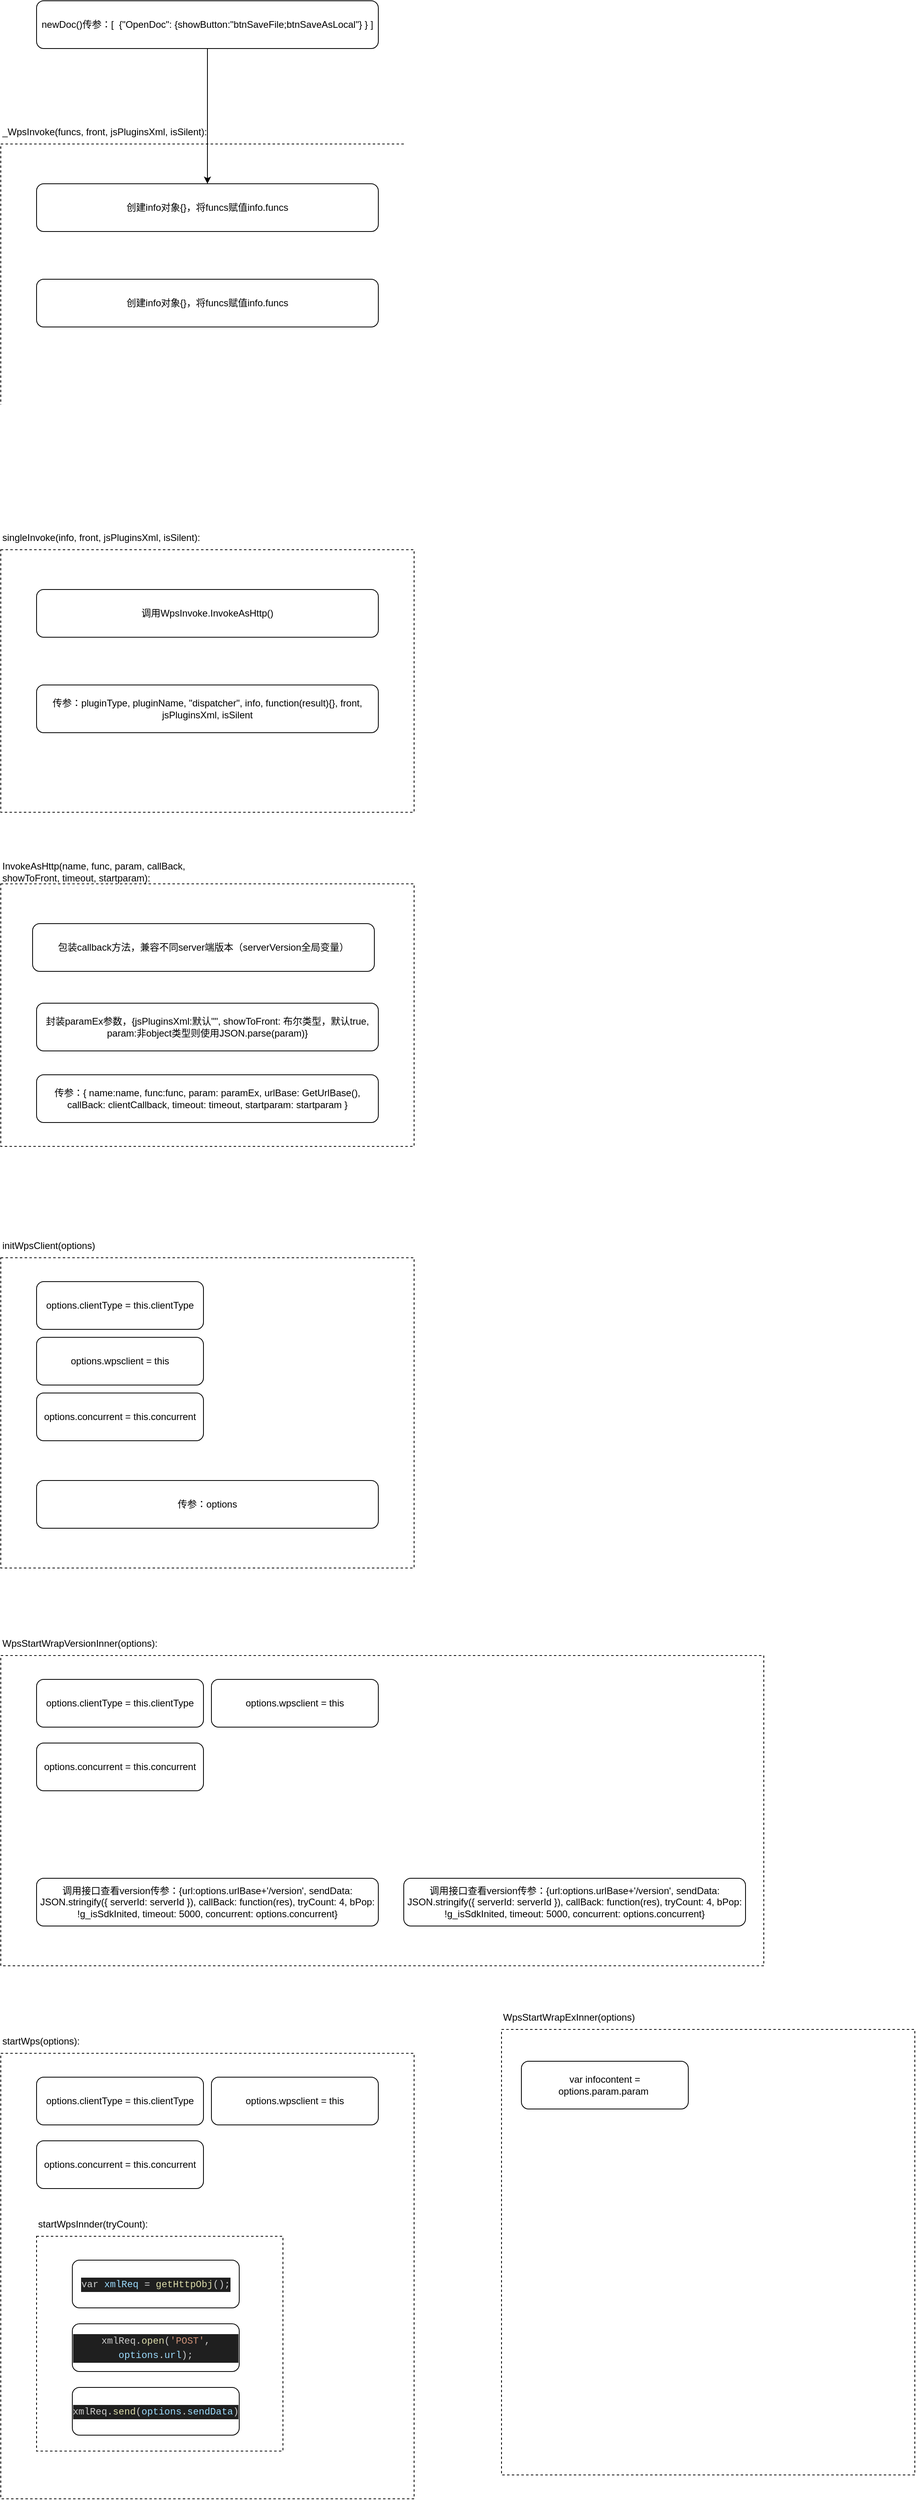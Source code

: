 <mxfile version="21.5.2" type="github">
  <diagram name="第 1 页" id="6N0dPDd7mWbPLZumkeK7">
    <mxGraphModel dx="2110" dy="826" grid="1" gridSize="10" guides="1" tooltips="1" connect="1" arrows="1" fold="1" page="1" pageScale="1" pageWidth="827" pageHeight="1169" math="0" shadow="0">
      <root>
        <mxCell id="0" />
        <mxCell id="1" parent="0" />
        <mxCell id="Ks9pQ6j11mJYRdy5cMJx-43" value="" style="rounded=0;whiteSpace=wrap;html=1;dashed=1;" vertex="1" parent="1">
          <mxGeometry x="320" y="2830" width="520" height="560" as="geometry" />
        </mxCell>
        <mxCell id="Ks9pQ6j11mJYRdy5cMJx-16" value="" style="group" vertex="1" connectable="0" parent="1">
          <mxGeometry x="320" y="910" width="520" height="360" as="geometry" />
        </mxCell>
        <mxCell id="Ks9pQ6j11mJYRdy5cMJx-12" value="" style="rounded=0;whiteSpace=wrap;html=1;dashed=1;" vertex="1" parent="Ks9pQ6j11mJYRdy5cMJx-16">
          <mxGeometry y="30" width="520" height="330" as="geometry" />
        </mxCell>
        <mxCell id="Ks9pQ6j11mJYRdy5cMJx-13" value="singleInvoke(info, front, jsPluginsXml, isSilent):" style="text;html=1;strokeColor=none;fillColor=none;align=left;verticalAlign=middle;whiteSpace=wrap;rounded=0;" vertex="1" parent="Ks9pQ6j11mJYRdy5cMJx-16">
          <mxGeometry width="400" height="30" as="geometry" />
        </mxCell>
        <mxCell id="Ks9pQ6j11mJYRdy5cMJx-7" value="" style="group" vertex="1" connectable="0" parent="1">
          <mxGeometry x="320" y="400" width="520" height="470" as="geometry" />
        </mxCell>
        <mxCell id="Ks9pQ6j11mJYRdy5cMJx-5" value="" style="rounded=0;whiteSpace=wrap;html=1;dashed=1;" vertex="1" parent="Ks9pQ6j11mJYRdy5cMJx-7">
          <mxGeometry y="30" width="520" height="440" as="geometry" />
        </mxCell>
        <mxCell id="Ks9pQ6j11mJYRdy5cMJx-6" value="_WpsInvoke(funcs, front, jsPluginsXml, isSilent):" style="text;html=1;strokeColor=none;fillColor=none;align=left;verticalAlign=middle;whiteSpace=wrap;rounded=0;" vertex="1" parent="Ks9pQ6j11mJYRdy5cMJx-7">
          <mxGeometry width="390" height="30" as="geometry" />
        </mxCell>
        <mxCell id="Ks9pQ6j11mJYRdy5cMJx-8" value="创建info对象{}，将funcs赋值info.funcs" style="rounded=1;whiteSpace=wrap;html=1;" vertex="1" parent="Ks9pQ6j11mJYRdy5cMJx-7">
          <mxGeometry x="45" y="80" width="430" height="60" as="geometry" />
        </mxCell>
        <mxCell id="Ks9pQ6j11mJYRdy5cMJx-9" value="创建info对象{}，将funcs赋值info.funcs" style="rounded=1;whiteSpace=wrap;html=1;" vertex="1" parent="Ks9pQ6j11mJYRdy5cMJx-7">
          <mxGeometry x="45" y="200" width="430" height="60" as="geometry" />
        </mxCell>
        <mxCell id="Ks9pQ6j11mJYRdy5cMJx-10" style="edgeStyle=orthogonalEdgeStyle;rounded=0;orthogonalLoop=1;jettySize=auto;html=1;" edge="1" parent="1" source="Ks9pQ6j11mJYRdy5cMJx-3" target="Ks9pQ6j11mJYRdy5cMJx-8">
          <mxGeometry relative="1" as="geometry" />
        </mxCell>
        <mxCell id="Ks9pQ6j11mJYRdy5cMJx-3" value="newDoc()传参：[&amp;nbsp; {&quot;OpenDoc&quot;: {showButton:&quot;btnSaveFile;btnSaveAsLocal&quot;} } ]" style="rounded=1;whiteSpace=wrap;html=1;" vertex="1" parent="1">
          <mxGeometry x="365" y="250" width="430" height="60" as="geometry" />
        </mxCell>
        <mxCell id="Ks9pQ6j11mJYRdy5cMJx-14" value="调用WpsInvoke.InvokeAsHttp()" style="rounded=1;whiteSpace=wrap;html=1;" vertex="1" parent="1">
          <mxGeometry x="365" y="990" width="430" height="60" as="geometry" />
        </mxCell>
        <mxCell id="Ks9pQ6j11mJYRdy5cMJx-15" value="传参：pluginType, pluginName, &quot;dispatcher&quot;, info, function(result){}, front, jsPluginsXml, isSilent" style="rounded=1;whiteSpace=wrap;html=1;" vertex="1" parent="1">
          <mxGeometry x="365" y="1110" width="430" height="60" as="geometry" />
        </mxCell>
        <mxCell id="Ks9pQ6j11mJYRdy5cMJx-17" value="" style="group" vertex="1" connectable="0" parent="1">
          <mxGeometry x="320" y="1330" width="520" height="360" as="geometry" />
        </mxCell>
        <mxCell id="Ks9pQ6j11mJYRdy5cMJx-18" value="" style="rounded=0;whiteSpace=wrap;html=1;dashed=1;" vertex="1" parent="Ks9pQ6j11mJYRdy5cMJx-17">
          <mxGeometry y="30" width="520" height="330" as="geometry" />
        </mxCell>
        <mxCell id="Ks9pQ6j11mJYRdy5cMJx-19" value="InvokeAsHttp(name, func, param, callBack, showToFront, timeout, startparam):" style="text;html=1;strokeColor=none;fillColor=none;align=left;verticalAlign=middle;whiteSpace=wrap;rounded=0;" vertex="1" parent="Ks9pQ6j11mJYRdy5cMJx-17">
          <mxGeometry width="260" height="30" as="geometry" />
        </mxCell>
        <mxCell id="Ks9pQ6j11mJYRdy5cMJx-20" value="包装callback方法，兼容不同server端版本（serverVersion全局变量）" style="rounded=1;whiteSpace=wrap;html=1;" vertex="1" parent="Ks9pQ6j11mJYRdy5cMJx-17">
          <mxGeometry x="40" y="80" width="430" height="60" as="geometry" />
        </mxCell>
        <mxCell id="Ks9pQ6j11mJYRdy5cMJx-25" value="封装paramEx参数，{jsPluginsXml:默认&quot;&quot;, showToFront: 布尔类型，默认true, param:非object类型则使用JSON.parse(param)}" style="rounded=1;whiteSpace=wrap;html=1;" vertex="1" parent="Ks9pQ6j11mJYRdy5cMJx-17">
          <mxGeometry x="45" y="180" width="430" height="60" as="geometry" />
        </mxCell>
        <mxCell id="Ks9pQ6j11mJYRdy5cMJx-26" value="传参：{ name:name, func:func, param: paramEx, urlBase: GetUrlBase(), callBack: clientCallback, timeout: timeout, startparam: startparam }" style="rounded=1;whiteSpace=wrap;html=1;" vertex="1" parent="Ks9pQ6j11mJYRdy5cMJx-17">
          <mxGeometry x="45" y="270" width="430" height="60" as="geometry" />
        </mxCell>
        <mxCell id="Ks9pQ6j11mJYRdy5cMJx-27" value="" style="group" vertex="1" connectable="0" parent="1">
          <mxGeometry x="320" y="1800" width="520" height="460" as="geometry" />
        </mxCell>
        <mxCell id="Ks9pQ6j11mJYRdy5cMJx-28" value="" style="rounded=0;whiteSpace=wrap;html=1;dashed=1;" vertex="1" parent="Ks9pQ6j11mJYRdy5cMJx-27">
          <mxGeometry y="30" width="520" height="390" as="geometry" />
        </mxCell>
        <mxCell id="Ks9pQ6j11mJYRdy5cMJx-29" value="initWpsClient(options)" style="text;html=1;strokeColor=none;fillColor=none;align=left;verticalAlign=middle;whiteSpace=wrap;rounded=0;" vertex="1" parent="Ks9pQ6j11mJYRdy5cMJx-27">
          <mxGeometry width="260" height="30" as="geometry" />
        </mxCell>
        <mxCell id="Ks9pQ6j11mJYRdy5cMJx-30" value="options.clientType = this.clientType" style="rounded=1;whiteSpace=wrap;html=1;" vertex="1" parent="Ks9pQ6j11mJYRdy5cMJx-27">
          <mxGeometry x="45" y="60" width="210" height="60" as="geometry" />
        </mxCell>
        <mxCell id="Ks9pQ6j11mJYRdy5cMJx-32" value="传参：options" style="rounded=1;whiteSpace=wrap;html=1;" vertex="1" parent="Ks9pQ6j11mJYRdy5cMJx-27">
          <mxGeometry x="45" y="310" width="430" height="60" as="geometry" />
        </mxCell>
        <mxCell id="Ks9pQ6j11mJYRdy5cMJx-33" value="options.wpsclient = this" style="rounded=1;whiteSpace=wrap;html=1;" vertex="1" parent="Ks9pQ6j11mJYRdy5cMJx-27">
          <mxGeometry x="45" y="130" width="210" height="60" as="geometry" />
        </mxCell>
        <mxCell id="Ks9pQ6j11mJYRdy5cMJx-34" value="options.concurrent = this.concurrent" style="rounded=1;whiteSpace=wrap;html=1;" vertex="1" parent="Ks9pQ6j11mJYRdy5cMJx-27">
          <mxGeometry x="45" y="200" width="210" height="60" as="geometry" />
        </mxCell>
        <mxCell id="Ks9pQ6j11mJYRdy5cMJx-56" value="" style="group" vertex="1" connectable="0" parent="1">
          <mxGeometry x="365" y="3030" width="310" height="300" as="geometry" />
        </mxCell>
        <mxCell id="Ks9pQ6j11mJYRdy5cMJx-50" value="" style="rounded=0;whiteSpace=wrap;html=1;dashed=1;" vertex="1" parent="Ks9pQ6j11mJYRdy5cMJx-56">
          <mxGeometry y="30" width="310" height="270" as="geometry" />
        </mxCell>
        <mxCell id="Ks9pQ6j11mJYRdy5cMJx-51" value="startWpsInnder(tryCount):" style="text;html=1;strokeColor=none;fillColor=none;align=left;verticalAlign=middle;whiteSpace=wrap;rounded=0;" vertex="1" parent="Ks9pQ6j11mJYRdy5cMJx-56">
          <mxGeometry width="260" height="30" as="geometry" />
        </mxCell>
        <mxCell id="Ks9pQ6j11mJYRdy5cMJx-52" value="&lt;div style=&quot;color: rgb(204, 204, 204); background-color: rgb(31, 31, 31); font-family: Menlo, Monaco, &amp;quot;Courier New&amp;quot;, monospace; line-height: 18px;&quot;&gt;var &lt;span style=&quot;color: #9cdcfe;&quot;&gt;xmlReq&lt;/span&gt; &lt;span style=&quot;color: #d4d4d4;&quot;&gt;=&lt;/span&gt; &lt;span style=&quot;color: #dcdcaa;&quot;&gt;getHttpObj&lt;/span&gt;();&lt;/div&gt;" style="rounded=1;whiteSpace=wrap;html=1;" vertex="1" parent="Ks9pQ6j11mJYRdy5cMJx-56">
          <mxGeometry x="45" y="60" width="210" height="60" as="geometry" />
        </mxCell>
        <mxCell id="Ks9pQ6j11mJYRdy5cMJx-54" value="&lt;div style=&quot;color: rgb(204, 204, 204); background-color: rgb(31, 31, 31); font-family: Menlo, Monaco, &amp;quot;Courier New&amp;quot;, monospace; line-height: 18px;&quot;&gt;xmlReq.&lt;span style=&quot;color: #dcdcaa;&quot;&gt;send&lt;/span&gt;(&lt;span style=&quot;color: #9cdcfe;&quot;&gt;options&lt;/span&gt;.&lt;span style=&quot;color: #9cdcfe;&quot;&gt;sendData&lt;/span&gt;)&lt;/div&gt;" style="rounded=1;whiteSpace=wrap;html=1;" vertex="1" parent="Ks9pQ6j11mJYRdy5cMJx-56">
          <mxGeometry x="45" y="220" width="210" height="60" as="geometry" />
        </mxCell>
        <mxCell id="Ks9pQ6j11mJYRdy5cMJx-55" value="&lt;div style=&quot;color: rgb(204, 204, 204); background-color: rgb(31, 31, 31); font-family: Menlo, Monaco, &amp;quot;Courier New&amp;quot;, monospace; line-height: 18px;&quot;&gt;xmlReq.&lt;span style=&quot;color: #dcdcaa;&quot;&gt;open&lt;/span&gt;(&lt;span style=&quot;color: #ce9178;&quot;&gt;&#39;POST&#39;&lt;/span&gt;, &lt;span style=&quot;color: #9cdcfe;&quot;&gt;options&lt;/span&gt;.&lt;span style=&quot;color: #9cdcfe;&quot;&gt;url&lt;/span&gt;);&lt;/div&gt;" style="rounded=1;whiteSpace=wrap;html=1;" vertex="1" parent="Ks9pQ6j11mJYRdy5cMJx-56">
          <mxGeometry x="45" y="140" width="210" height="60" as="geometry" />
        </mxCell>
        <mxCell id="Ks9pQ6j11mJYRdy5cMJx-44" value="startWps(options):" style="text;html=1;strokeColor=none;fillColor=none;align=left;verticalAlign=middle;whiteSpace=wrap;rounded=0;" vertex="1" parent="1">
          <mxGeometry x="320" y="2800" width="260" height="30" as="geometry" />
        </mxCell>
        <mxCell id="Ks9pQ6j11mJYRdy5cMJx-45" value="options.clientType = this.clientType" style="rounded=1;whiteSpace=wrap;html=1;" vertex="1" parent="1">
          <mxGeometry x="365" y="2860" width="210" height="60" as="geometry" />
        </mxCell>
        <mxCell id="Ks9pQ6j11mJYRdy5cMJx-47" value="options.wpsclient = this" style="rounded=1;whiteSpace=wrap;html=1;" vertex="1" parent="1">
          <mxGeometry x="585" y="2860" width="210" height="60" as="geometry" />
        </mxCell>
        <mxCell id="Ks9pQ6j11mJYRdy5cMJx-48" value="options.concurrent = this.concurrent" style="rounded=1;whiteSpace=wrap;html=1;" vertex="1" parent="1">
          <mxGeometry x="365" y="2940" width="210" height="60" as="geometry" />
        </mxCell>
        <mxCell id="Ks9pQ6j11mJYRdy5cMJx-36" value="" style="rounded=0;whiteSpace=wrap;html=1;dashed=1;" vertex="1" parent="1">
          <mxGeometry x="320" y="2330" width="960" height="390" as="geometry" />
        </mxCell>
        <mxCell id="Ks9pQ6j11mJYRdy5cMJx-37" value="WpsStartWrapVersionInner(options):" style="text;html=1;strokeColor=none;fillColor=none;align=left;verticalAlign=middle;whiteSpace=wrap;rounded=0;" vertex="1" parent="1">
          <mxGeometry x="320" y="2300" width="260" height="30" as="geometry" />
        </mxCell>
        <mxCell id="Ks9pQ6j11mJYRdy5cMJx-38" value="options.clientType = this.clientType" style="rounded=1;whiteSpace=wrap;html=1;" vertex="1" parent="1">
          <mxGeometry x="365" y="2360" width="210" height="60" as="geometry" />
        </mxCell>
        <mxCell id="Ks9pQ6j11mJYRdy5cMJx-39" value="调用接口查看version传参：{url:options.urlBase+&#39;/version&#39;, sendData: JSON.stringify({ serverId: serverId }), callBack: function(res), tryCount: 4, bPop: !g_isSdkInited, timeout: 5000, concurrent: options.concurrent}" style="rounded=1;whiteSpace=wrap;html=1;" vertex="1" parent="1">
          <mxGeometry x="365" y="2610" width="430" height="60" as="geometry" />
        </mxCell>
        <mxCell id="Ks9pQ6j11mJYRdy5cMJx-40" value="options.wpsclient = this" style="rounded=1;whiteSpace=wrap;html=1;" vertex="1" parent="1">
          <mxGeometry x="585" y="2360" width="210" height="60" as="geometry" />
        </mxCell>
        <mxCell id="Ks9pQ6j11mJYRdy5cMJx-41" value="options.concurrent = this.concurrent" style="rounded=1;whiteSpace=wrap;html=1;" vertex="1" parent="1">
          <mxGeometry x="365" y="2440" width="210" height="60" as="geometry" />
        </mxCell>
        <mxCell id="Ks9pQ6j11mJYRdy5cMJx-57" value="调用接口查看version传参：{url:options.urlBase+&#39;/version&#39;, sendData: JSON.stringify({ serverId: serverId }), callBack: function(res), tryCount: 4, bPop: !g_isSdkInited, timeout: 5000, concurrent: options.concurrent}" style="rounded=1;whiteSpace=wrap;html=1;" vertex="1" parent="1">
          <mxGeometry x="827" y="2610" width="430" height="60" as="geometry" />
        </mxCell>
        <mxCell id="Ks9pQ6j11mJYRdy5cMJx-58" value="" style="rounded=0;whiteSpace=wrap;html=1;dashed=1;" vertex="1" parent="1">
          <mxGeometry x="950" y="2800" width="520" height="560" as="geometry" />
        </mxCell>
        <mxCell id="Ks9pQ6j11mJYRdy5cMJx-59" value="WpsStartWrapExInner(options)" style="text;html=1;strokeColor=none;fillColor=none;align=left;verticalAlign=middle;whiteSpace=wrap;rounded=0;" vertex="1" parent="1">
          <mxGeometry x="950" y="2770" width="260" height="30" as="geometry" />
        </mxCell>
        <mxCell id="Ks9pQ6j11mJYRdy5cMJx-60" value="var infocontent = options.param.param&amp;nbsp;" style="rounded=1;whiteSpace=wrap;html=1;" vertex="1" parent="1">
          <mxGeometry x="975" y="2840" width="210" height="60" as="geometry" />
        </mxCell>
      </root>
    </mxGraphModel>
  </diagram>
</mxfile>

